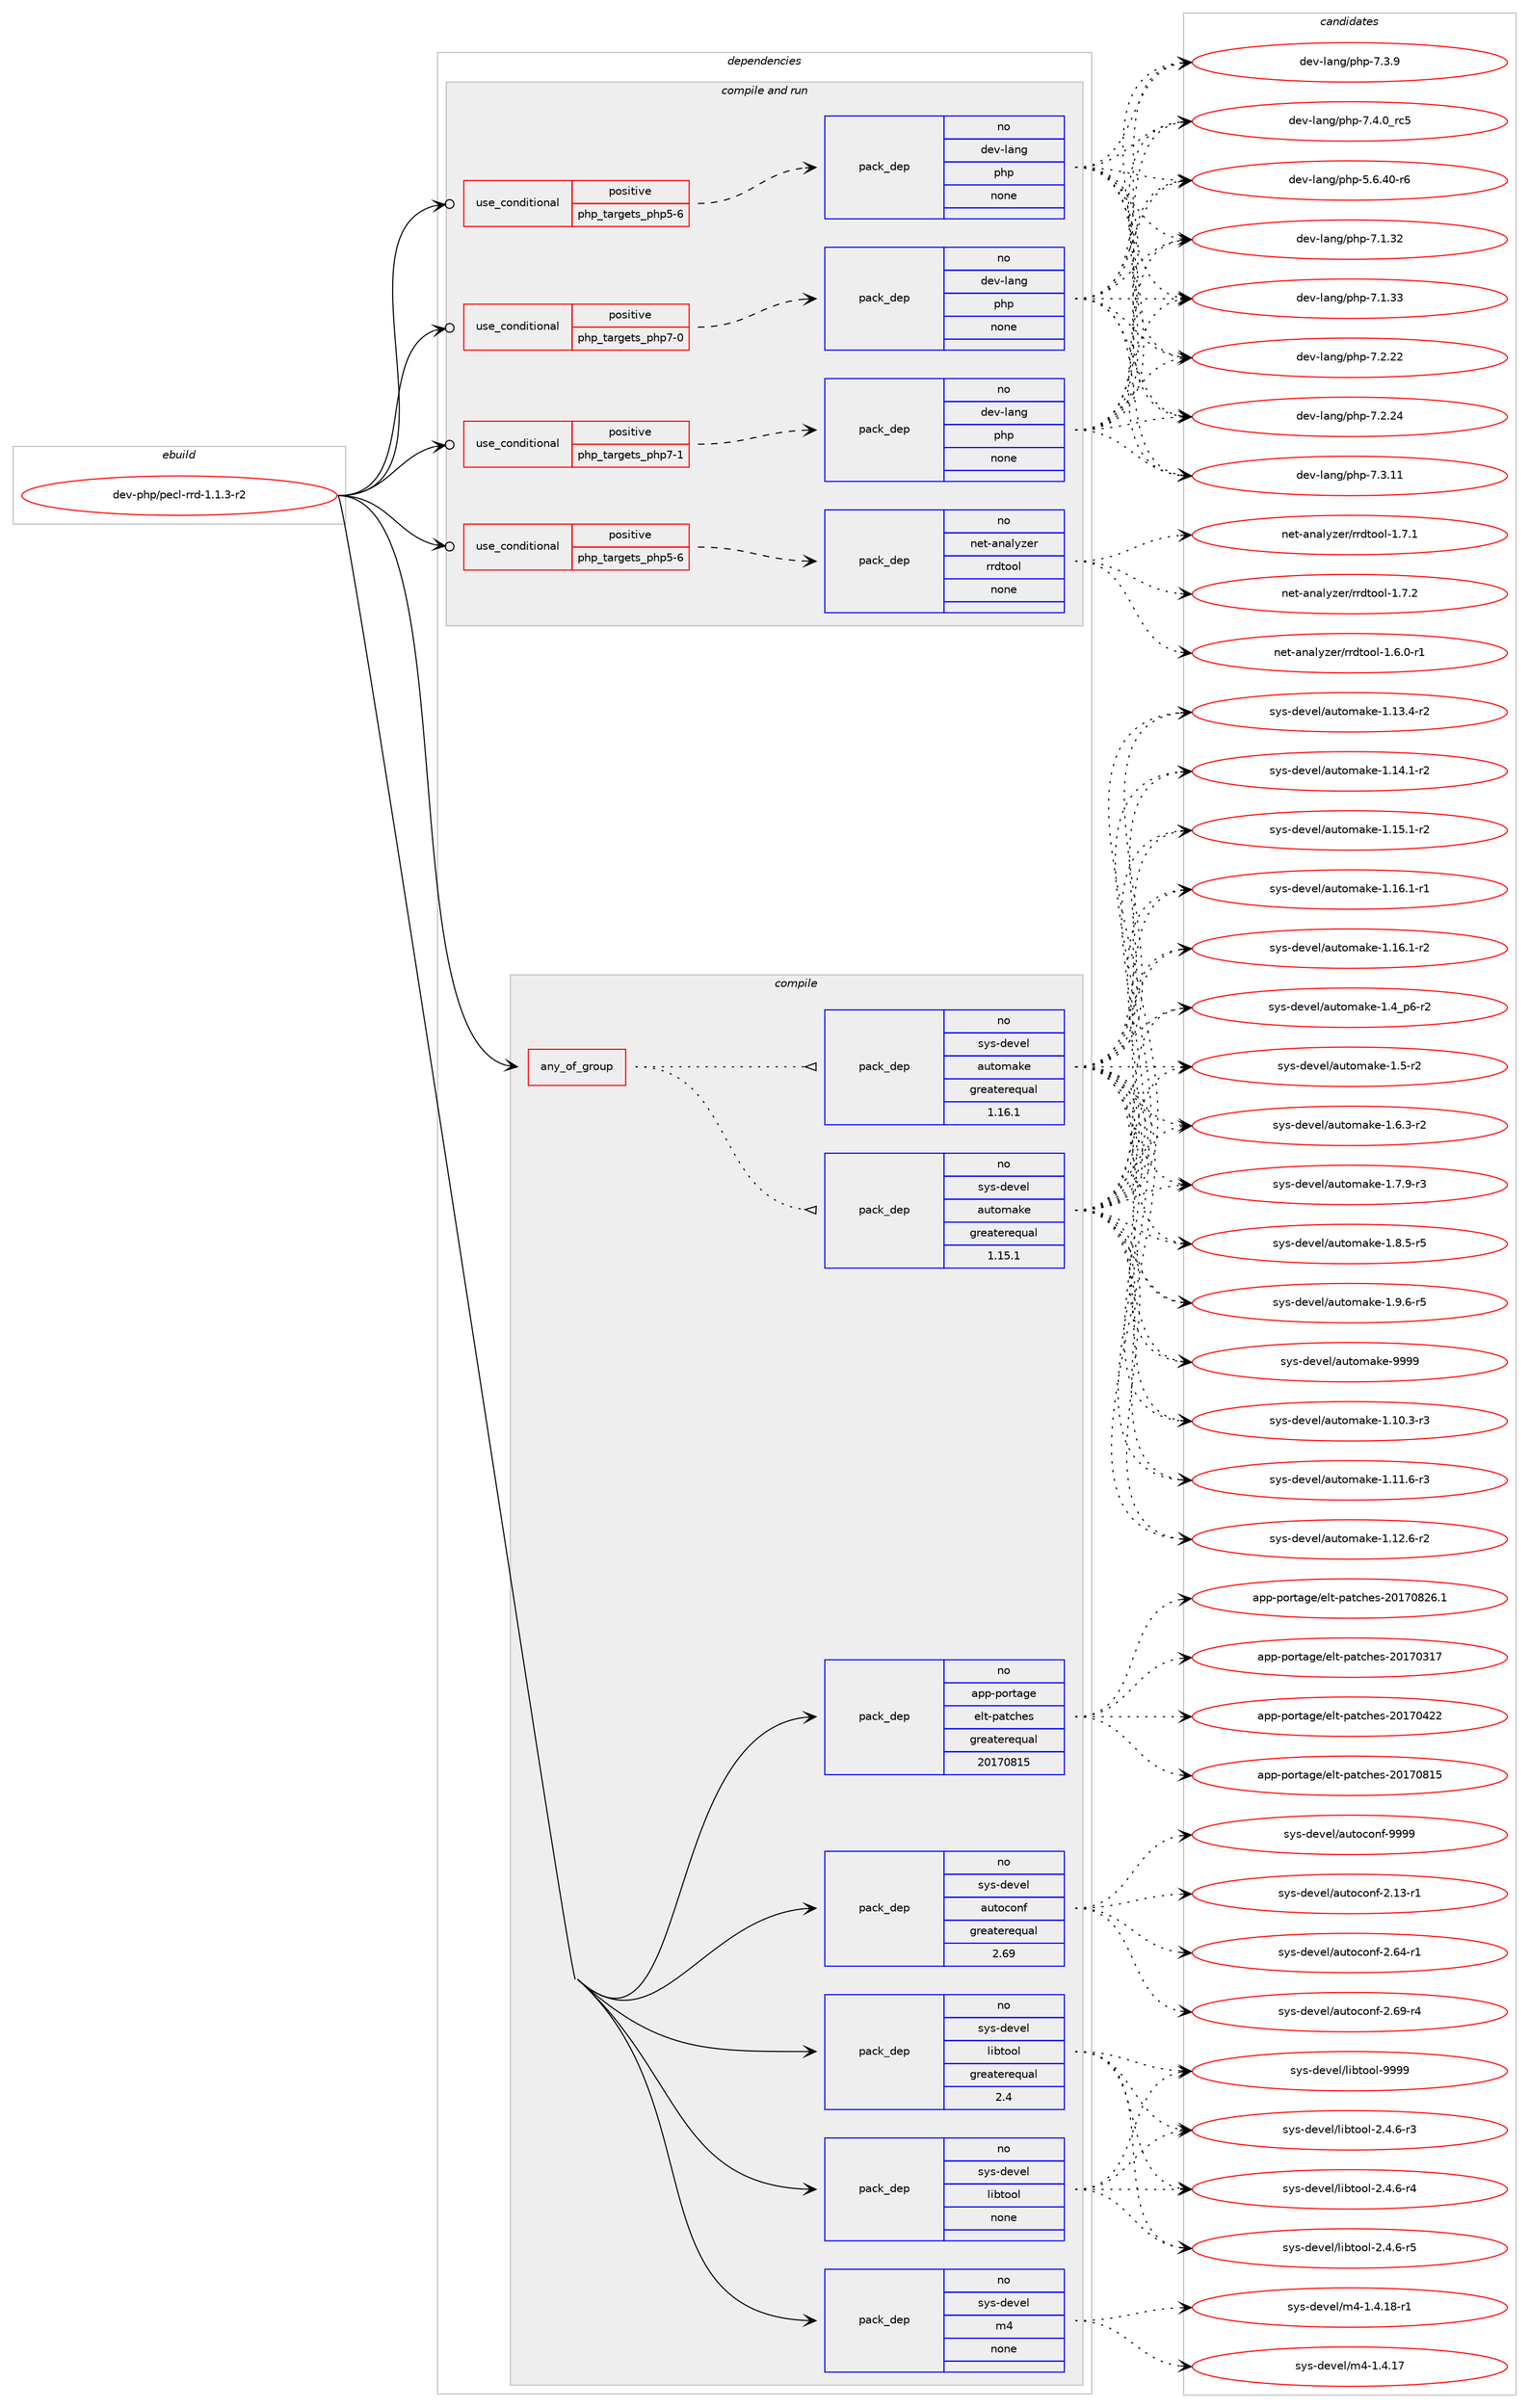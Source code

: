 digraph prolog {

# *************
# Graph options
# *************

newrank=true;
concentrate=true;
compound=true;
graph [rankdir=LR,fontname=Helvetica,fontsize=10,ranksep=1.5];#, ranksep=2.5, nodesep=0.2];
edge  [arrowhead=vee];
node  [fontname=Helvetica,fontsize=10];

# **********
# The ebuild
# **********

subgraph cluster_leftcol {
color=gray;
rank=same;
label=<<i>ebuild</i>>;
id [label="dev-php/pecl-rrd-1.1.3-r2", color=red, width=4, href="../dev-php/pecl-rrd-1.1.3-r2.svg"];
}

# ****************
# The dependencies
# ****************

subgraph cluster_midcol {
color=gray;
label=<<i>dependencies</i>>;
subgraph cluster_compile {
fillcolor="#eeeeee";
style=filled;
label=<<i>compile</i>>;
subgraph any11371 {
dependency591068 [label=<<TABLE BORDER="0" CELLBORDER="1" CELLSPACING="0" CELLPADDING="4"><TR><TD CELLPADDING="10">any_of_group</TD></TR></TABLE>>, shape=none, color=red];subgraph pack444119 {
dependency591069 [label=<<TABLE BORDER="0" CELLBORDER="1" CELLSPACING="0" CELLPADDING="4" WIDTH="220"><TR><TD ROWSPAN="6" CELLPADDING="30">pack_dep</TD></TR><TR><TD WIDTH="110">no</TD></TR><TR><TD>sys-devel</TD></TR><TR><TD>automake</TD></TR><TR><TD>greaterequal</TD></TR><TR><TD>1.16.1</TD></TR></TABLE>>, shape=none, color=blue];
}
dependency591068:e -> dependency591069:w [weight=20,style="dotted",arrowhead="oinv"];
subgraph pack444120 {
dependency591070 [label=<<TABLE BORDER="0" CELLBORDER="1" CELLSPACING="0" CELLPADDING="4" WIDTH="220"><TR><TD ROWSPAN="6" CELLPADDING="30">pack_dep</TD></TR><TR><TD WIDTH="110">no</TD></TR><TR><TD>sys-devel</TD></TR><TR><TD>automake</TD></TR><TR><TD>greaterequal</TD></TR><TR><TD>1.15.1</TD></TR></TABLE>>, shape=none, color=blue];
}
dependency591068:e -> dependency591070:w [weight=20,style="dotted",arrowhead="oinv"];
}
id:e -> dependency591068:w [weight=20,style="solid",arrowhead="vee"];
subgraph pack444121 {
dependency591071 [label=<<TABLE BORDER="0" CELLBORDER="1" CELLSPACING="0" CELLPADDING="4" WIDTH="220"><TR><TD ROWSPAN="6" CELLPADDING="30">pack_dep</TD></TR><TR><TD WIDTH="110">no</TD></TR><TR><TD>app-portage</TD></TR><TR><TD>elt-patches</TD></TR><TR><TD>greaterequal</TD></TR><TR><TD>20170815</TD></TR></TABLE>>, shape=none, color=blue];
}
id:e -> dependency591071:w [weight=20,style="solid",arrowhead="vee"];
subgraph pack444122 {
dependency591072 [label=<<TABLE BORDER="0" CELLBORDER="1" CELLSPACING="0" CELLPADDING="4" WIDTH="220"><TR><TD ROWSPAN="6" CELLPADDING="30">pack_dep</TD></TR><TR><TD WIDTH="110">no</TD></TR><TR><TD>sys-devel</TD></TR><TR><TD>autoconf</TD></TR><TR><TD>greaterequal</TD></TR><TR><TD>2.69</TD></TR></TABLE>>, shape=none, color=blue];
}
id:e -> dependency591072:w [weight=20,style="solid",arrowhead="vee"];
subgraph pack444123 {
dependency591073 [label=<<TABLE BORDER="0" CELLBORDER="1" CELLSPACING="0" CELLPADDING="4" WIDTH="220"><TR><TD ROWSPAN="6" CELLPADDING="30">pack_dep</TD></TR><TR><TD WIDTH="110">no</TD></TR><TR><TD>sys-devel</TD></TR><TR><TD>libtool</TD></TR><TR><TD>greaterequal</TD></TR><TR><TD>2.4</TD></TR></TABLE>>, shape=none, color=blue];
}
id:e -> dependency591073:w [weight=20,style="solid",arrowhead="vee"];
subgraph pack444124 {
dependency591074 [label=<<TABLE BORDER="0" CELLBORDER="1" CELLSPACING="0" CELLPADDING="4" WIDTH="220"><TR><TD ROWSPAN="6" CELLPADDING="30">pack_dep</TD></TR><TR><TD WIDTH="110">no</TD></TR><TR><TD>sys-devel</TD></TR><TR><TD>libtool</TD></TR><TR><TD>none</TD></TR><TR><TD></TD></TR></TABLE>>, shape=none, color=blue];
}
id:e -> dependency591074:w [weight=20,style="solid",arrowhead="vee"];
subgraph pack444125 {
dependency591075 [label=<<TABLE BORDER="0" CELLBORDER="1" CELLSPACING="0" CELLPADDING="4" WIDTH="220"><TR><TD ROWSPAN="6" CELLPADDING="30">pack_dep</TD></TR><TR><TD WIDTH="110">no</TD></TR><TR><TD>sys-devel</TD></TR><TR><TD>m4</TD></TR><TR><TD>none</TD></TR><TR><TD></TD></TR></TABLE>>, shape=none, color=blue];
}
id:e -> dependency591075:w [weight=20,style="solid",arrowhead="vee"];
}
subgraph cluster_compileandrun {
fillcolor="#eeeeee";
style=filled;
label=<<i>compile and run</i>>;
subgraph cond135213 {
dependency591076 [label=<<TABLE BORDER="0" CELLBORDER="1" CELLSPACING="0" CELLPADDING="4"><TR><TD ROWSPAN="3" CELLPADDING="10">use_conditional</TD></TR><TR><TD>positive</TD></TR><TR><TD>php_targets_php5-6</TD></TR></TABLE>>, shape=none, color=red];
subgraph pack444126 {
dependency591077 [label=<<TABLE BORDER="0" CELLBORDER="1" CELLSPACING="0" CELLPADDING="4" WIDTH="220"><TR><TD ROWSPAN="6" CELLPADDING="30">pack_dep</TD></TR><TR><TD WIDTH="110">no</TD></TR><TR><TD>dev-lang</TD></TR><TR><TD>php</TD></TR><TR><TD>none</TD></TR><TR><TD></TD></TR></TABLE>>, shape=none, color=blue];
}
dependency591076:e -> dependency591077:w [weight=20,style="dashed",arrowhead="vee"];
}
id:e -> dependency591076:w [weight=20,style="solid",arrowhead="odotvee"];
subgraph cond135214 {
dependency591078 [label=<<TABLE BORDER="0" CELLBORDER="1" CELLSPACING="0" CELLPADDING="4"><TR><TD ROWSPAN="3" CELLPADDING="10">use_conditional</TD></TR><TR><TD>positive</TD></TR><TR><TD>php_targets_php5-6</TD></TR></TABLE>>, shape=none, color=red];
subgraph pack444127 {
dependency591079 [label=<<TABLE BORDER="0" CELLBORDER="1" CELLSPACING="0" CELLPADDING="4" WIDTH="220"><TR><TD ROWSPAN="6" CELLPADDING="30">pack_dep</TD></TR><TR><TD WIDTH="110">no</TD></TR><TR><TD>net-analyzer</TD></TR><TR><TD>rrdtool</TD></TR><TR><TD>none</TD></TR><TR><TD></TD></TR></TABLE>>, shape=none, color=blue];
}
dependency591078:e -> dependency591079:w [weight=20,style="dashed",arrowhead="vee"];
}
id:e -> dependency591078:w [weight=20,style="solid",arrowhead="odotvee"];
subgraph cond135215 {
dependency591080 [label=<<TABLE BORDER="0" CELLBORDER="1" CELLSPACING="0" CELLPADDING="4"><TR><TD ROWSPAN="3" CELLPADDING="10">use_conditional</TD></TR><TR><TD>positive</TD></TR><TR><TD>php_targets_php7-0</TD></TR></TABLE>>, shape=none, color=red];
subgraph pack444128 {
dependency591081 [label=<<TABLE BORDER="0" CELLBORDER="1" CELLSPACING="0" CELLPADDING="4" WIDTH="220"><TR><TD ROWSPAN="6" CELLPADDING="30">pack_dep</TD></TR><TR><TD WIDTH="110">no</TD></TR><TR><TD>dev-lang</TD></TR><TR><TD>php</TD></TR><TR><TD>none</TD></TR><TR><TD></TD></TR></TABLE>>, shape=none, color=blue];
}
dependency591080:e -> dependency591081:w [weight=20,style="dashed",arrowhead="vee"];
}
id:e -> dependency591080:w [weight=20,style="solid",arrowhead="odotvee"];
subgraph cond135216 {
dependency591082 [label=<<TABLE BORDER="0" CELLBORDER="1" CELLSPACING="0" CELLPADDING="4"><TR><TD ROWSPAN="3" CELLPADDING="10">use_conditional</TD></TR><TR><TD>positive</TD></TR><TR><TD>php_targets_php7-1</TD></TR></TABLE>>, shape=none, color=red];
subgraph pack444129 {
dependency591083 [label=<<TABLE BORDER="0" CELLBORDER="1" CELLSPACING="0" CELLPADDING="4" WIDTH="220"><TR><TD ROWSPAN="6" CELLPADDING="30">pack_dep</TD></TR><TR><TD WIDTH="110">no</TD></TR><TR><TD>dev-lang</TD></TR><TR><TD>php</TD></TR><TR><TD>none</TD></TR><TR><TD></TD></TR></TABLE>>, shape=none, color=blue];
}
dependency591082:e -> dependency591083:w [weight=20,style="dashed",arrowhead="vee"];
}
id:e -> dependency591082:w [weight=20,style="solid",arrowhead="odotvee"];
}
subgraph cluster_run {
fillcolor="#eeeeee";
style=filled;
label=<<i>run</i>>;
}
}

# **************
# The candidates
# **************

subgraph cluster_choices {
rank=same;
color=gray;
label=<<i>candidates</i>>;

subgraph choice444119 {
color=black;
nodesep=1;
choice11512111545100101118101108479711711611110997107101454946494846514511451 [label="sys-devel/automake-1.10.3-r3", color=red, width=4,href="../sys-devel/automake-1.10.3-r3.svg"];
choice11512111545100101118101108479711711611110997107101454946494946544511451 [label="sys-devel/automake-1.11.6-r3", color=red, width=4,href="../sys-devel/automake-1.11.6-r3.svg"];
choice11512111545100101118101108479711711611110997107101454946495046544511450 [label="sys-devel/automake-1.12.6-r2", color=red, width=4,href="../sys-devel/automake-1.12.6-r2.svg"];
choice11512111545100101118101108479711711611110997107101454946495146524511450 [label="sys-devel/automake-1.13.4-r2", color=red, width=4,href="../sys-devel/automake-1.13.4-r2.svg"];
choice11512111545100101118101108479711711611110997107101454946495246494511450 [label="sys-devel/automake-1.14.1-r2", color=red, width=4,href="../sys-devel/automake-1.14.1-r2.svg"];
choice11512111545100101118101108479711711611110997107101454946495346494511450 [label="sys-devel/automake-1.15.1-r2", color=red, width=4,href="../sys-devel/automake-1.15.1-r2.svg"];
choice11512111545100101118101108479711711611110997107101454946495446494511449 [label="sys-devel/automake-1.16.1-r1", color=red, width=4,href="../sys-devel/automake-1.16.1-r1.svg"];
choice11512111545100101118101108479711711611110997107101454946495446494511450 [label="sys-devel/automake-1.16.1-r2", color=red, width=4,href="../sys-devel/automake-1.16.1-r2.svg"];
choice115121115451001011181011084797117116111109971071014549465295112544511450 [label="sys-devel/automake-1.4_p6-r2", color=red, width=4,href="../sys-devel/automake-1.4_p6-r2.svg"];
choice11512111545100101118101108479711711611110997107101454946534511450 [label="sys-devel/automake-1.5-r2", color=red, width=4,href="../sys-devel/automake-1.5-r2.svg"];
choice115121115451001011181011084797117116111109971071014549465446514511450 [label="sys-devel/automake-1.6.3-r2", color=red, width=4,href="../sys-devel/automake-1.6.3-r2.svg"];
choice115121115451001011181011084797117116111109971071014549465546574511451 [label="sys-devel/automake-1.7.9-r3", color=red, width=4,href="../sys-devel/automake-1.7.9-r3.svg"];
choice115121115451001011181011084797117116111109971071014549465646534511453 [label="sys-devel/automake-1.8.5-r5", color=red, width=4,href="../sys-devel/automake-1.8.5-r5.svg"];
choice115121115451001011181011084797117116111109971071014549465746544511453 [label="sys-devel/automake-1.9.6-r5", color=red, width=4,href="../sys-devel/automake-1.9.6-r5.svg"];
choice115121115451001011181011084797117116111109971071014557575757 [label="sys-devel/automake-9999", color=red, width=4,href="../sys-devel/automake-9999.svg"];
dependency591069:e -> choice11512111545100101118101108479711711611110997107101454946494846514511451:w [style=dotted,weight="100"];
dependency591069:e -> choice11512111545100101118101108479711711611110997107101454946494946544511451:w [style=dotted,weight="100"];
dependency591069:e -> choice11512111545100101118101108479711711611110997107101454946495046544511450:w [style=dotted,weight="100"];
dependency591069:e -> choice11512111545100101118101108479711711611110997107101454946495146524511450:w [style=dotted,weight="100"];
dependency591069:e -> choice11512111545100101118101108479711711611110997107101454946495246494511450:w [style=dotted,weight="100"];
dependency591069:e -> choice11512111545100101118101108479711711611110997107101454946495346494511450:w [style=dotted,weight="100"];
dependency591069:e -> choice11512111545100101118101108479711711611110997107101454946495446494511449:w [style=dotted,weight="100"];
dependency591069:e -> choice11512111545100101118101108479711711611110997107101454946495446494511450:w [style=dotted,weight="100"];
dependency591069:e -> choice115121115451001011181011084797117116111109971071014549465295112544511450:w [style=dotted,weight="100"];
dependency591069:e -> choice11512111545100101118101108479711711611110997107101454946534511450:w [style=dotted,weight="100"];
dependency591069:e -> choice115121115451001011181011084797117116111109971071014549465446514511450:w [style=dotted,weight="100"];
dependency591069:e -> choice115121115451001011181011084797117116111109971071014549465546574511451:w [style=dotted,weight="100"];
dependency591069:e -> choice115121115451001011181011084797117116111109971071014549465646534511453:w [style=dotted,weight="100"];
dependency591069:e -> choice115121115451001011181011084797117116111109971071014549465746544511453:w [style=dotted,weight="100"];
dependency591069:e -> choice115121115451001011181011084797117116111109971071014557575757:w [style=dotted,weight="100"];
}
subgraph choice444120 {
color=black;
nodesep=1;
choice11512111545100101118101108479711711611110997107101454946494846514511451 [label="sys-devel/automake-1.10.3-r3", color=red, width=4,href="../sys-devel/automake-1.10.3-r3.svg"];
choice11512111545100101118101108479711711611110997107101454946494946544511451 [label="sys-devel/automake-1.11.6-r3", color=red, width=4,href="../sys-devel/automake-1.11.6-r3.svg"];
choice11512111545100101118101108479711711611110997107101454946495046544511450 [label="sys-devel/automake-1.12.6-r2", color=red, width=4,href="../sys-devel/automake-1.12.6-r2.svg"];
choice11512111545100101118101108479711711611110997107101454946495146524511450 [label="sys-devel/automake-1.13.4-r2", color=red, width=4,href="../sys-devel/automake-1.13.4-r2.svg"];
choice11512111545100101118101108479711711611110997107101454946495246494511450 [label="sys-devel/automake-1.14.1-r2", color=red, width=4,href="../sys-devel/automake-1.14.1-r2.svg"];
choice11512111545100101118101108479711711611110997107101454946495346494511450 [label="sys-devel/automake-1.15.1-r2", color=red, width=4,href="../sys-devel/automake-1.15.1-r2.svg"];
choice11512111545100101118101108479711711611110997107101454946495446494511449 [label="sys-devel/automake-1.16.1-r1", color=red, width=4,href="../sys-devel/automake-1.16.1-r1.svg"];
choice11512111545100101118101108479711711611110997107101454946495446494511450 [label="sys-devel/automake-1.16.1-r2", color=red, width=4,href="../sys-devel/automake-1.16.1-r2.svg"];
choice115121115451001011181011084797117116111109971071014549465295112544511450 [label="sys-devel/automake-1.4_p6-r2", color=red, width=4,href="../sys-devel/automake-1.4_p6-r2.svg"];
choice11512111545100101118101108479711711611110997107101454946534511450 [label="sys-devel/automake-1.5-r2", color=red, width=4,href="../sys-devel/automake-1.5-r2.svg"];
choice115121115451001011181011084797117116111109971071014549465446514511450 [label="sys-devel/automake-1.6.3-r2", color=red, width=4,href="../sys-devel/automake-1.6.3-r2.svg"];
choice115121115451001011181011084797117116111109971071014549465546574511451 [label="sys-devel/automake-1.7.9-r3", color=red, width=4,href="../sys-devel/automake-1.7.9-r3.svg"];
choice115121115451001011181011084797117116111109971071014549465646534511453 [label="sys-devel/automake-1.8.5-r5", color=red, width=4,href="../sys-devel/automake-1.8.5-r5.svg"];
choice115121115451001011181011084797117116111109971071014549465746544511453 [label="sys-devel/automake-1.9.6-r5", color=red, width=4,href="../sys-devel/automake-1.9.6-r5.svg"];
choice115121115451001011181011084797117116111109971071014557575757 [label="sys-devel/automake-9999", color=red, width=4,href="../sys-devel/automake-9999.svg"];
dependency591070:e -> choice11512111545100101118101108479711711611110997107101454946494846514511451:w [style=dotted,weight="100"];
dependency591070:e -> choice11512111545100101118101108479711711611110997107101454946494946544511451:w [style=dotted,weight="100"];
dependency591070:e -> choice11512111545100101118101108479711711611110997107101454946495046544511450:w [style=dotted,weight="100"];
dependency591070:e -> choice11512111545100101118101108479711711611110997107101454946495146524511450:w [style=dotted,weight="100"];
dependency591070:e -> choice11512111545100101118101108479711711611110997107101454946495246494511450:w [style=dotted,weight="100"];
dependency591070:e -> choice11512111545100101118101108479711711611110997107101454946495346494511450:w [style=dotted,weight="100"];
dependency591070:e -> choice11512111545100101118101108479711711611110997107101454946495446494511449:w [style=dotted,weight="100"];
dependency591070:e -> choice11512111545100101118101108479711711611110997107101454946495446494511450:w [style=dotted,weight="100"];
dependency591070:e -> choice115121115451001011181011084797117116111109971071014549465295112544511450:w [style=dotted,weight="100"];
dependency591070:e -> choice11512111545100101118101108479711711611110997107101454946534511450:w [style=dotted,weight="100"];
dependency591070:e -> choice115121115451001011181011084797117116111109971071014549465446514511450:w [style=dotted,weight="100"];
dependency591070:e -> choice115121115451001011181011084797117116111109971071014549465546574511451:w [style=dotted,weight="100"];
dependency591070:e -> choice115121115451001011181011084797117116111109971071014549465646534511453:w [style=dotted,weight="100"];
dependency591070:e -> choice115121115451001011181011084797117116111109971071014549465746544511453:w [style=dotted,weight="100"];
dependency591070:e -> choice115121115451001011181011084797117116111109971071014557575757:w [style=dotted,weight="100"];
}
subgraph choice444121 {
color=black;
nodesep=1;
choice97112112451121111141169710310147101108116451129711699104101115455048495548514955 [label="app-portage/elt-patches-20170317", color=red, width=4,href="../app-portage/elt-patches-20170317.svg"];
choice97112112451121111141169710310147101108116451129711699104101115455048495548525050 [label="app-portage/elt-patches-20170422", color=red, width=4,href="../app-portage/elt-patches-20170422.svg"];
choice97112112451121111141169710310147101108116451129711699104101115455048495548564953 [label="app-portage/elt-patches-20170815", color=red, width=4,href="../app-portage/elt-patches-20170815.svg"];
choice971121124511211111411697103101471011081164511297116991041011154550484955485650544649 [label="app-portage/elt-patches-20170826.1", color=red, width=4,href="../app-portage/elt-patches-20170826.1.svg"];
dependency591071:e -> choice97112112451121111141169710310147101108116451129711699104101115455048495548514955:w [style=dotted,weight="100"];
dependency591071:e -> choice97112112451121111141169710310147101108116451129711699104101115455048495548525050:w [style=dotted,weight="100"];
dependency591071:e -> choice97112112451121111141169710310147101108116451129711699104101115455048495548564953:w [style=dotted,weight="100"];
dependency591071:e -> choice971121124511211111411697103101471011081164511297116991041011154550484955485650544649:w [style=dotted,weight="100"];
}
subgraph choice444122 {
color=black;
nodesep=1;
choice1151211154510010111810110847971171161119911111010245504649514511449 [label="sys-devel/autoconf-2.13-r1", color=red, width=4,href="../sys-devel/autoconf-2.13-r1.svg"];
choice1151211154510010111810110847971171161119911111010245504654524511449 [label="sys-devel/autoconf-2.64-r1", color=red, width=4,href="../sys-devel/autoconf-2.64-r1.svg"];
choice1151211154510010111810110847971171161119911111010245504654574511452 [label="sys-devel/autoconf-2.69-r4", color=red, width=4,href="../sys-devel/autoconf-2.69-r4.svg"];
choice115121115451001011181011084797117116111991111101024557575757 [label="sys-devel/autoconf-9999", color=red, width=4,href="../sys-devel/autoconf-9999.svg"];
dependency591072:e -> choice1151211154510010111810110847971171161119911111010245504649514511449:w [style=dotted,weight="100"];
dependency591072:e -> choice1151211154510010111810110847971171161119911111010245504654524511449:w [style=dotted,weight="100"];
dependency591072:e -> choice1151211154510010111810110847971171161119911111010245504654574511452:w [style=dotted,weight="100"];
dependency591072:e -> choice115121115451001011181011084797117116111991111101024557575757:w [style=dotted,weight="100"];
}
subgraph choice444123 {
color=black;
nodesep=1;
choice1151211154510010111810110847108105981161111111084550465246544511451 [label="sys-devel/libtool-2.4.6-r3", color=red, width=4,href="../sys-devel/libtool-2.4.6-r3.svg"];
choice1151211154510010111810110847108105981161111111084550465246544511452 [label="sys-devel/libtool-2.4.6-r4", color=red, width=4,href="../sys-devel/libtool-2.4.6-r4.svg"];
choice1151211154510010111810110847108105981161111111084550465246544511453 [label="sys-devel/libtool-2.4.6-r5", color=red, width=4,href="../sys-devel/libtool-2.4.6-r5.svg"];
choice1151211154510010111810110847108105981161111111084557575757 [label="sys-devel/libtool-9999", color=red, width=4,href="../sys-devel/libtool-9999.svg"];
dependency591073:e -> choice1151211154510010111810110847108105981161111111084550465246544511451:w [style=dotted,weight="100"];
dependency591073:e -> choice1151211154510010111810110847108105981161111111084550465246544511452:w [style=dotted,weight="100"];
dependency591073:e -> choice1151211154510010111810110847108105981161111111084550465246544511453:w [style=dotted,weight="100"];
dependency591073:e -> choice1151211154510010111810110847108105981161111111084557575757:w [style=dotted,weight="100"];
}
subgraph choice444124 {
color=black;
nodesep=1;
choice1151211154510010111810110847108105981161111111084550465246544511451 [label="sys-devel/libtool-2.4.6-r3", color=red, width=4,href="../sys-devel/libtool-2.4.6-r3.svg"];
choice1151211154510010111810110847108105981161111111084550465246544511452 [label="sys-devel/libtool-2.4.6-r4", color=red, width=4,href="../sys-devel/libtool-2.4.6-r4.svg"];
choice1151211154510010111810110847108105981161111111084550465246544511453 [label="sys-devel/libtool-2.4.6-r5", color=red, width=4,href="../sys-devel/libtool-2.4.6-r5.svg"];
choice1151211154510010111810110847108105981161111111084557575757 [label="sys-devel/libtool-9999", color=red, width=4,href="../sys-devel/libtool-9999.svg"];
dependency591074:e -> choice1151211154510010111810110847108105981161111111084550465246544511451:w [style=dotted,weight="100"];
dependency591074:e -> choice1151211154510010111810110847108105981161111111084550465246544511452:w [style=dotted,weight="100"];
dependency591074:e -> choice1151211154510010111810110847108105981161111111084550465246544511453:w [style=dotted,weight="100"];
dependency591074:e -> choice1151211154510010111810110847108105981161111111084557575757:w [style=dotted,weight="100"];
}
subgraph choice444125 {
color=black;
nodesep=1;
choice11512111545100101118101108471095245494652464955 [label="sys-devel/m4-1.4.17", color=red, width=4,href="../sys-devel/m4-1.4.17.svg"];
choice115121115451001011181011084710952454946524649564511449 [label="sys-devel/m4-1.4.18-r1", color=red, width=4,href="../sys-devel/m4-1.4.18-r1.svg"];
dependency591075:e -> choice11512111545100101118101108471095245494652464955:w [style=dotted,weight="100"];
dependency591075:e -> choice115121115451001011181011084710952454946524649564511449:w [style=dotted,weight="100"];
}
subgraph choice444126 {
color=black;
nodesep=1;
choice100101118451089711010347112104112455346544652484511454 [label="dev-lang/php-5.6.40-r6", color=red, width=4,href="../dev-lang/php-5.6.40-r6.svg"];
choice10010111845108971101034711210411245554649465150 [label="dev-lang/php-7.1.32", color=red, width=4,href="../dev-lang/php-7.1.32.svg"];
choice10010111845108971101034711210411245554649465151 [label="dev-lang/php-7.1.33", color=red, width=4,href="../dev-lang/php-7.1.33.svg"];
choice10010111845108971101034711210411245554650465050 [label="dev-lang/php-7.2.22", color=red, width=4,href="../dev-lang/php-7.2.22.svg"];
choice10010111845108971101034711210411245554650465052 [label="dev-lang/php-7.2.24", color=red, width=4,href="../dev-lang/php-7.2.24.svg"];
choice10010111845108971101034711210411245554651464949 [label="dev-lang/php-7.3.11", color=red, width=4,href="../dev-lang/php-7.3.11.svg"];
choice100101118451089711010347112104112455546514657 [label="dev-lang/php-7.3.9", color=red, width=4,href="../dev-lang/php-7.3.9.svg"];
choice100101118451089711010347112104112455546524648951149953 [label="dev-lang/php-7.4.0_rc5", color=red, width=4,href="../dev-lang/php-7.4.0_rc5.svg"];
dependency591077:e -> choice100101118451089711010347112104112455346544652484511454:w [style=dotted,weight="100"];
dependency591077:e -> choice10010111845108971101034711210411245554649465150:w [style=dotted,weight="100"];
dependency591077:e -> choice10010111845108971101034711210411245554649465151:w [style=dotted,weight="100"];
dependency591077:e -> choice10010111845108971101034711210411245554650465050:w [style=dotted,weight="100"];
dependency591077:e -> choice10010111845108971101034711210411245554650465052:w [style=dotted,weight="100"];
dependency591077:e -> choice10010111845108971101034711210411245554651464949:w [style=dotted,weight="100"];
dependency591077:e -> choice100101118451089711010347112104112455546514657:w [style=dotted,weight="100"];
dependency591077:e -> choice100101118451089711010347112104112455546524648951149953:w [style=dotted,weight="100"];
}
subgraph choice444127 {
color=black;
nodesep=1;
choice110101116459711097108121122101114471141141001161111111084549465446484511449 [label="net-analyzer/rrdtool-1.6.0-r1", color=red, width=4,href="../net-analyzer/rrdtool-1.6.0-r1.svg"];
choice11010111645971109710812112210111447114114100116111111108454946554649 [label="net-analyzer/rrdtool-1.7.1", color=red, width=4,href="../net-analyzer/rrdtool-1.7.1.svg"];
choice11010111645971109710812112210111447114114100116111111108454946554650 [label="net-analyzer/rrdtool-1.7.2", color=red, width=4,href="../net-analyzer/rrdtool-1.7.2.svg"];
dependency591079:e -> choice110101116459711097108121122101114471141141001161111111084549465446484511449:w [style=dotted,weight="100"];
dependency591079:e -> choice11010111645971109710812112210111447114114100116111111108454946554649:w [style=dotted,weight="100"];
dependency591079:e -> choice11010111645971109710812112210111447114114100116111111108454946554650:w [style=dotted,weight="100"];
}
subgraph choice444128 {
color=black;
nodesep=1;
choice100101118451089711010347112104112455346544652484511454 [label="dev-lang/php-5.6.40-r6", color=red, width=4,href="../dev-lang/php-5.6.40-r6.svg"];
choice10010111845108971101034711210411245554649465150 [label="dev-lang/php-7.1.32", color=red, width=4,href="../dev-lang/php-7.1.32.svg"];
choice10010111845108971101034711210411245554649465151 [label="dev-lang/php-7.1.33", color=red, width=4,href="../dev-lang/php-7.1.33.svg"];
choice10010111845108971101034711210411245554650465050 [label="dev-lang/php-7.2.22", color=red, width=4,href="../dev-lang/php-7.2.22.svg"];
choice10010111845108971101034711210411245554650465052 [label="dev-lang/php-7.2.24", color=red, width=4,href="../dev-lang/php-7.2.24.svg"];
choice10010111845108971101034711210411245554651464949 [label="dev-lang/php-7.3.11", color=red, width=4,href="../dev-lang/php-7.3.11.svg"];
choice100101118451089711010347112104112455546514657 [label="dev-lang/php-7.3.9", color=red, width=4,href="../dev-lang/php-7.3.9.svg"];
choice100101118451089711010347112104112455546524648951149953 [label="dev-lang/php-7.4.0_rc5", color=red, width=4,href="../dev-lang/php-7.4.0_rc5.svg"];
dependency591081:e -> choice100101118451089711010347112104112455346544652484511454:w [style=dotted,weight="100"];
dependency591081:e -> choice10010111845108971101034711210411245554649465150:w [style=dotted,weight="100"];
dependency591081:e -> choice10010111845108971101034711210411245554649465151:w [style=dotted,weight="100"];
dependency591081:e -> choice10010111845108971101034711210411245554650465050:w [style=dotted,weight="100"];
dependency591081:e -> choice10010111845108971101034711210411245554650465052:w [style=dotted,weight="100"];
dependency591081:e -> choice10010111845108971101034711210411245554651464949:w [style=dotted,weight="100"];
dependency591081:e -> choice100101118451089711010347112104112455546514657:w [style=dotted,weight="100"];
dependency591081:e -> choice100101118451089711010347112104112455546524648951149953:w [style=dotted,weight="100"];
}
subgraph choice444129 {
color=black;
nodesep=1;
choice100101118451089711010347112104112455346544652484511454 [label="dev-lang/php-5.6.40-r6", color=red, width=4,href="../dev-lang/php-5.6.40-r6.svg"];
choice10010111845108971101034711210411245554649465150 [label="dev-lang/php-7.1.32", color=red, width=4,href="../dev-lang/php-7.1.32.svg"];
choice10010111845108971101034711210411245554649465151 [label="dev-lang/php-7.1.33", color=red, width=4,href="../dev-lang/php-7.1.33.svg"];
choice10010111845108971101034711210411245554650465050 [label="dev-lang/php-7.2.22", color=red, width=4,href="../dev-lang/php-7.2.22.svg"];
choice10010111845108971101034711210411245554650465052 [label="dev-lang/php-7.2.24", color=red, width=4,href="../dev-lang/php-7.2.24.svg"];
choice10010111845108971101034711210411245554651464949 [label="dev-lang/php-7.3.11", color=red, width=4,href="../dev-lang/php-7.3.11.svg"];
choice100101118451089711010347112104112455546514657 [label="dev-lang/php-7.3.9", color=red, width=4,href="../dev-lang/php-7.3.9.svg"];
choice100101118451089711010347112104112455546524648951149953 [label="dev-lang/php-7.4.0_rc5", color=red, width=4,href="../dev-lang/php-7.4.0_rc5.svg"];
dependency591083:e -> choice100101118451089711010347112104112455346544652484511454:w [style=dotted,weight="100"];
dependency591083:e -> choice10010111845108971101034711210411245554649465150:w [style=dotted,weight="100"];
dependency591083:e -> choice10010111845108971101034711210411245554649465151:w [style=dotted,weight="100"];
dependency591083:e -> choice10010111845108971101034711210411245554650465050:w [style=dotted,weight="100"];
dependency591083:e -> choice10010111845108971101034711210411245554650465052:w [style=dotted,weight="100"];
dependency591083:e -> choice10010111845108971101034711210411245554651464949:w [style=dotted,weight="100"];
dependency591083:e -> choice100101118451089711010347112104112455546514657:w [style=dotted,weight="100"];
dependency591083:e -> choice100101118451089711010347112104112455546524648951149953:w [style=dotted,weight="100"];
}
}

}
